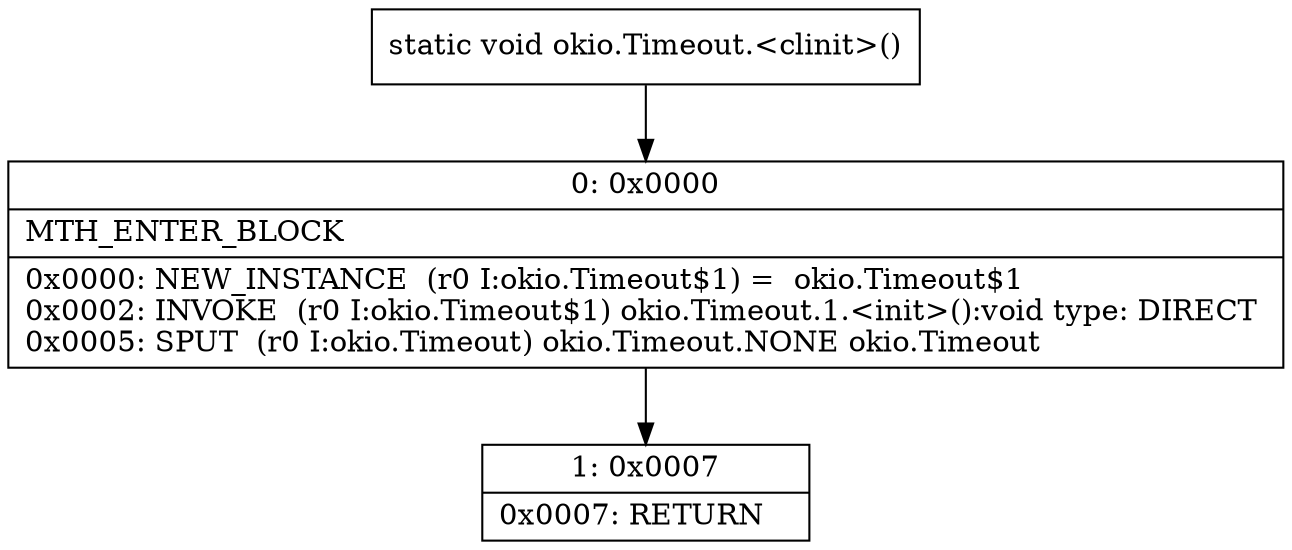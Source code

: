 digraph "CFG forokio.Timeout.\<clinit\>()V" {
Node_0 [shape=record,label="{0\:\ 0x0000|MTH_ENTER_BLOCK\l|0x0000: NEW_INSTANCE  (r0 I:okio.Timeout$1) =  okio.Timeout$1 \l0x0002: INVOKE  (r0 I:okio.Timeout$1) okio.Timeout.1.\<init\>():void type: DIRECT \l0x0005: SPUT  (r0 I:okio.Timeout) okio.Timeout.NONE okio.Timeout \l}"];
Node_1 [shape=record,label="{1\:\ 0x0007|0x0007: RETURN   \l}"];
MethodNode[shape=record,label="{static void okio.Timeout.\<clinit\>() }"];
MethodNode -> Node_0;
Node_0 -> Node_1;
}

